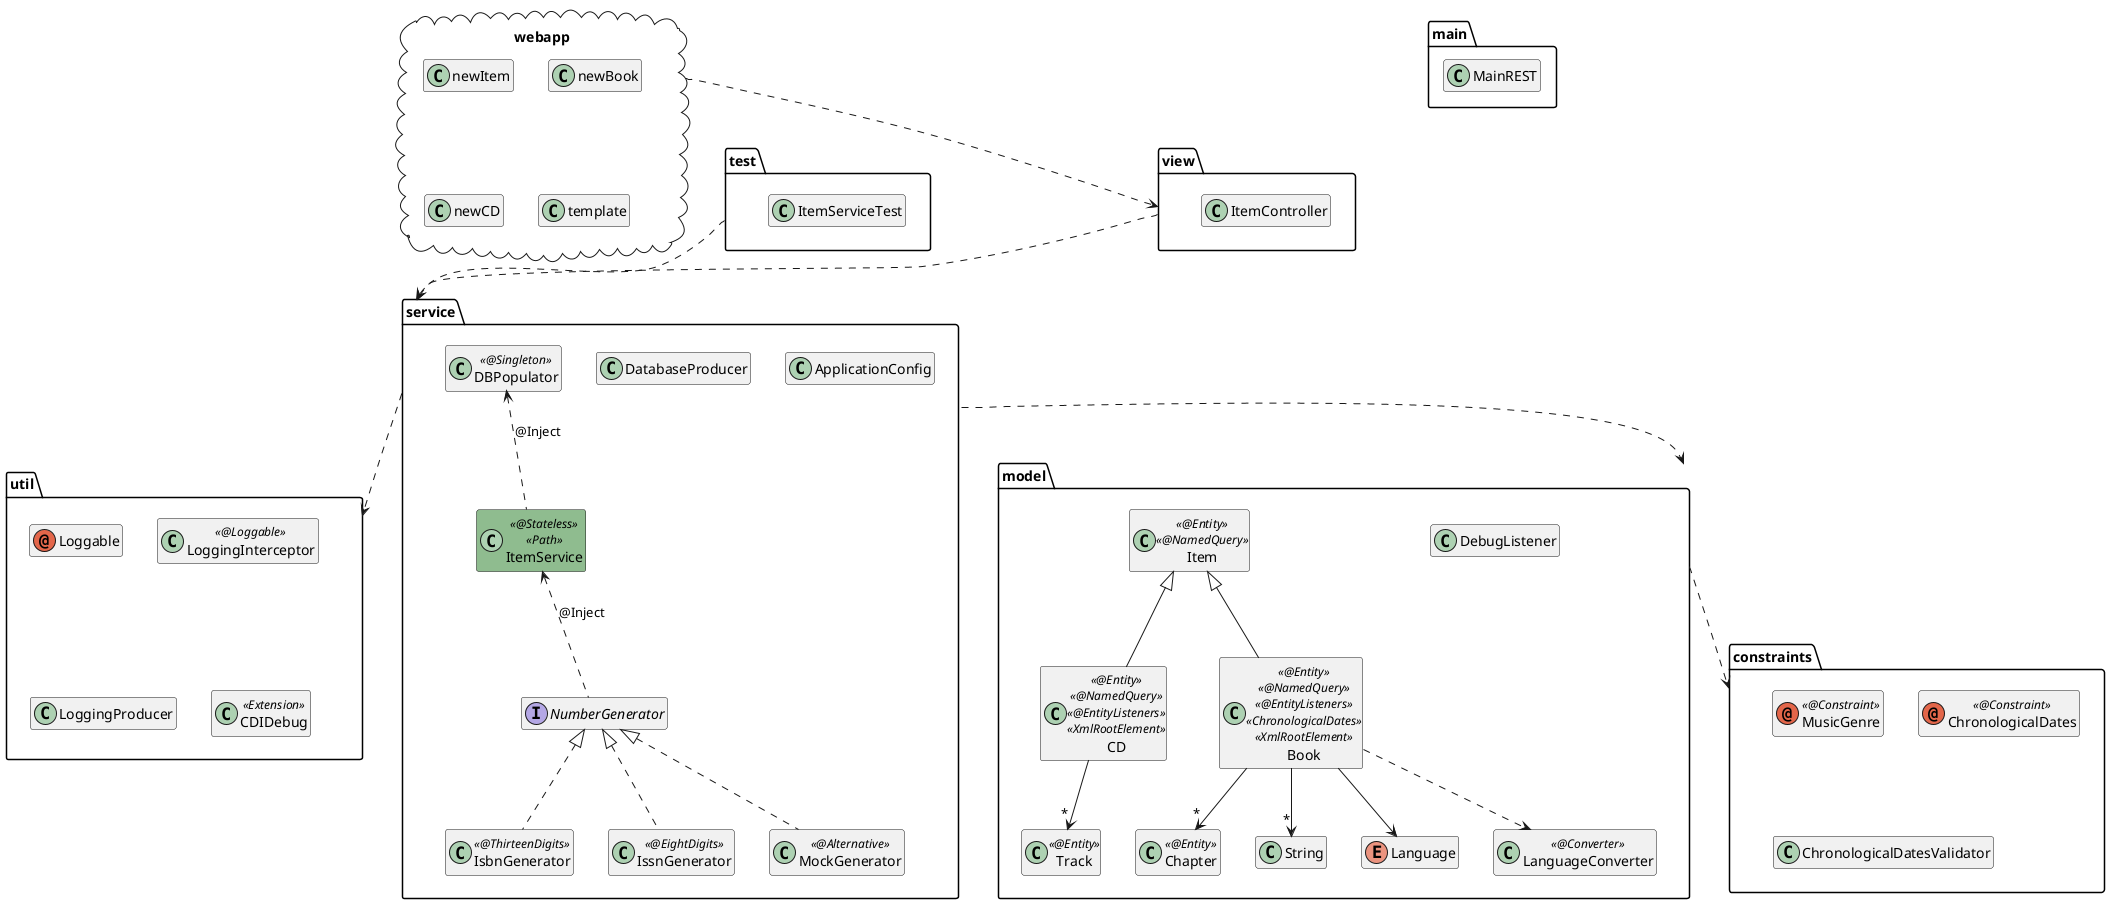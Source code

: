@startuml

hide members

package "main" {
    class MainREST
}

package "test" {
    class ItemServiceTest
}

package "webapp"  <<Cloud>> {
    class newItem
    class newBook
    class newCD
    class template
}

package "view"  {
    class ItemController
}

package "service" {
    interface NumberGenerator
    class IsbnGenerator << @ThirteenDigits >>
    class IssnGenerator << @EightDigits >>
    class MockGenerator << @Alternative >>
    class ItemService << @Stateless >> << Path >> #8FBC8F
    class ApplicationConfig
    class DatabaseProducer
    class DBPopulator << @Singleton >>

    ItemService <.. NumberGenerator : @Inject
    DBPopulator <.. ItemService : @Inject
    NumberGenerator <|.. IsbnGenerator
    NumberGenerator <|.. IssnGenerator
    NumberGenerator <|.. MockGenerator
}

package "model" {
    class DebugListener
    class Item << @Entity >> << @NamedQuery >>
    class CD << @Entity >> << @NamedQuery >> << @EntityListeners >> << XmlRootElement >>
    class Track << @Entity >>
    class Chapter << @Entity >>
    class Book << @Entity >> << @NamedQuery >> << @EntityListeners >> << ChronologicalDates >> << XmlRootElement >>
    class String
    enum Language
    class LanguageConverter << @Converter >>

    Item <|-- CD
    Item <|-- Book
    CD --> "*" Track
    Book --> "*" String
    Book --> "*" Chapter
    Book --> Language
    Book ..> LanguageConverter
}

package "constraints" {
    annotation MusicGenre << @Constraint >>
    annotation ChronologicalDates << @Constraint >>
    class ChronologicalDatesValidator
}

package "util" {
    annotation Loggable
    class LoggingInterceptor << @Loggable >>
    class LoggingProducer
    class CDIDebug << Extension >>
}

test ..> service
webapp ..> view
view ..> service
service ..> model
service ..> util
model ..> constraints

@enduml